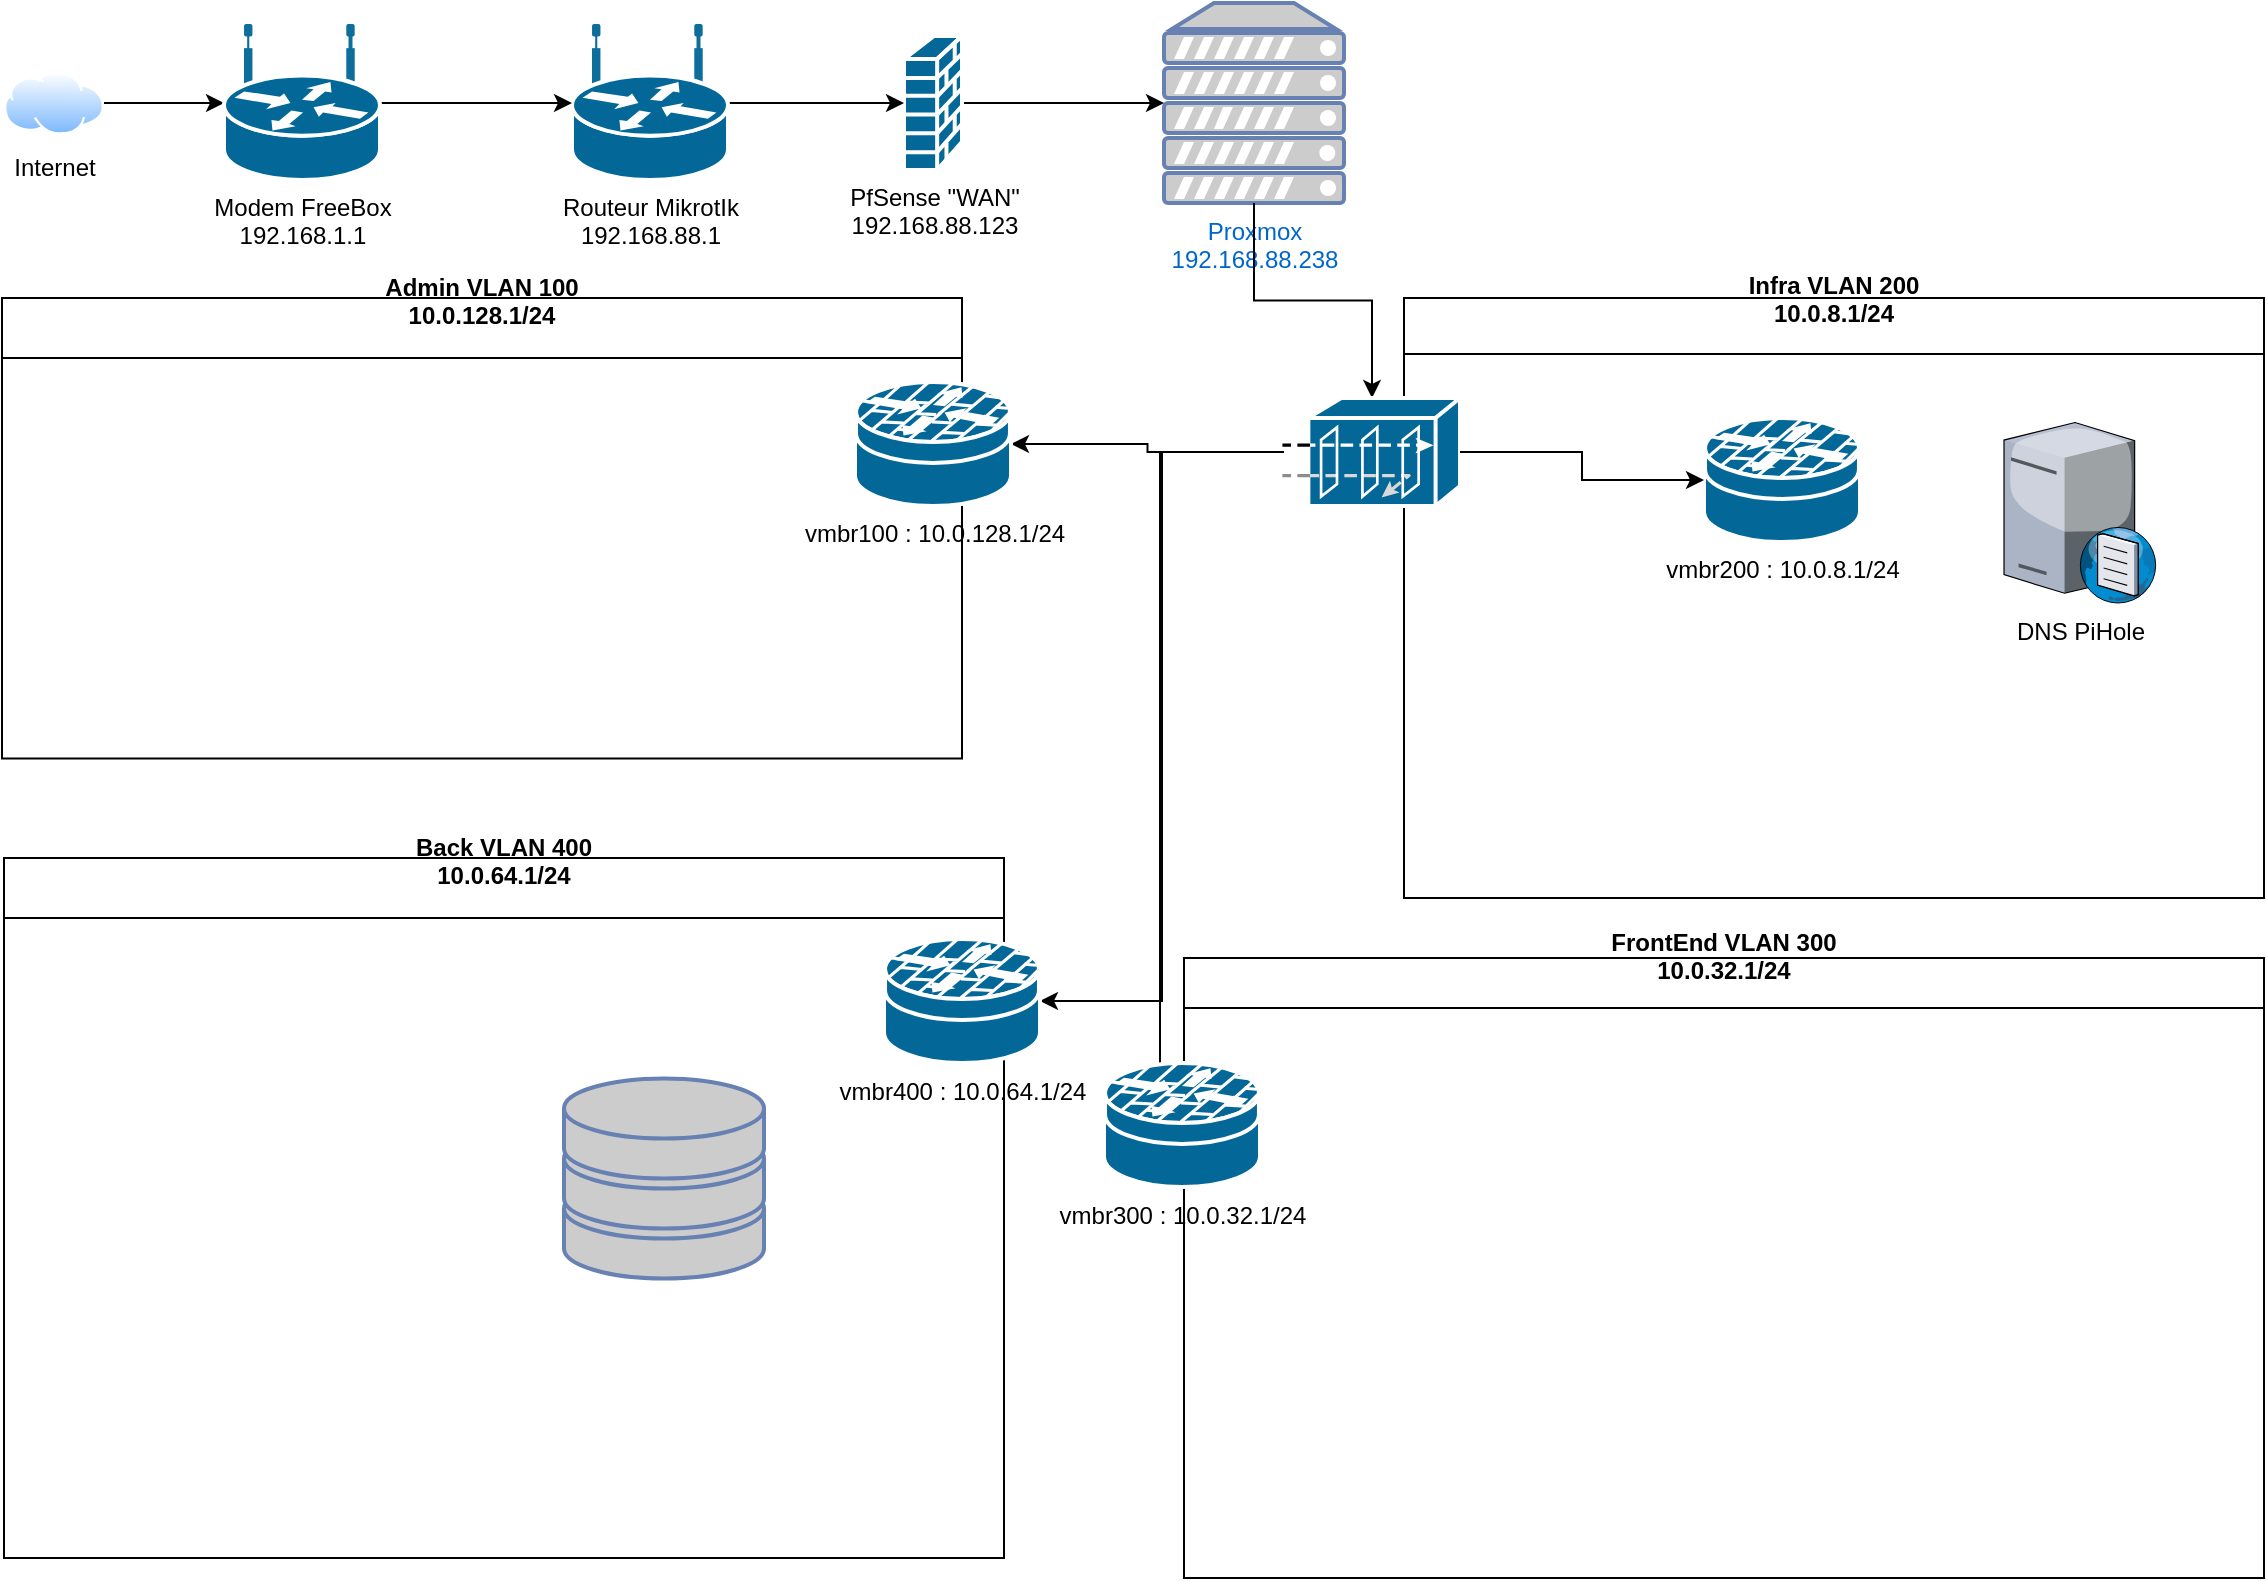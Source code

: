 <mxfile version="21.2.1" type="github">
  <diagram id="l8hXMBHkgcEJcSW0mbfh" name="Page-1">
    <mxGraphModel dx="2314" dy="1044" grid="1" gridSize="10" guides="1" tooltips="1" connect="1" arrows="1" fold="1" page="1" pageScale="1" pageWidth="1169" pageHeight="827" math="0" shadow="0">
      <root>
        <mxCell id="0" />
        <mxCell id="1" parent="0" />
        <mxCell id="D-P4FoIyVBjv3j4gOKvl-30" value="" style="edgeStyle=orthogonalEdgeStyle;rounded=0;orthogonalLoop=1;jettySize=auto;html=1;" edge="1" parent="1" source="D-P4FoIyVBjv3j4gOKvl-1" target="D-P4FoIyVBjv3j4gOKvl-29">
          <mxGeometry relative="1" as="geometry" />
        </mxCell>
        <mxCell id="D-P4FoIyVBjv3j4gOKvl-1" value="Internet" style="image;aspect=fixed;perimeter=ellipsePerimeter;html=1;align=center;shadow=0;dashed=0;spacingTop=3;image=img/lib/active_directory/internet_cloud.svg;" vertex="1" parent="1">
          <mxGeometry x="30" y="46.75" width="50" height="31.5" as="geometry" />
        </mxCell>
        <mxCell id="D-P4FoIyVBjv3j4gOKvl-10" value="&lt;div&gt;Proxmox&lt;/div&gt;&lt;div&gt;192.168.88.238&lt;br&gt;&lt;/div&gt;" style="fontColor=#0066CC;verticalAlign=top;verticalLabelPosition=bottom;labelPosition=center;align=center;html=1;outlineConnect=0;fillColor=#CCCCCC;strokeColor=#6881B3;gradientColor=none;gradientDirection=north;strokeWidth=2;shape=mxgraph.networks.server;" vertex="1" parent="1">
          <mxGeometry x="610" y="12.5" width="90" height="100" as="geometry" />
        </mxCell>
        <mxCell id="D-P4FoIyVBjv3j4gOKvl-27" value="" style="edgeStyle=orthogonalEdgeStyle;rounded=0;orthogonalLoop=1;jettySize=auto;html=1;" edge="1" parent="1" source="D-P4FoIyVBjv3j4gOKvl-21" target="D-P4FoIyVBjv3j4gOKvl-10">
          <mxGeometry relative="1" as="geometry" />
        </mxCell>
        <mxCell id="D-P4FoIyVBjv3j4gOKvl-21" value="&lt;div&gt;PfSense &quot;WAN&quot;&lt;/div&gt;&lt;div&gt;192.168.88.123&lt;br&gt;&lt;/div&gt;" style="shape=mxgraph.cisco.security.firewall;sketch=0;html=1;pointerEvents=1;dashed=0;fillColor=#036897;strokeColor=#ffffff;strokeWidth=2;verticalLabelPosition=bottom;verticalAlign=top;align=center;outlineConnect=0;" vertex="1" parent="1">
          <mxGeometry x="480" y="29" width="29" height="67" as="geometry" />
        </mxCell>
        <mxCell id="D-P4FoIyVBjv3j4gOKvl-26" value="" style="edgeStyle=orthogonalEdgeStyle;rounded=0;orthogonalLoop=1;jettySize=auto;html=1;" edge="1" parent="1" source="D-P4FoIyVBjv3j4gOKvl-22" target="D-P4FoIyVBjv3j4gOKvl-21">
          <mxGeometry relative="1" as="geometry" />
        </mxCell>
        <mxCell id="D-P4FoIyVBjv3j4gOKvl-22" value="&lt;div&gt;Routeur MikrotIk&lt;/div&gt;&lt;div&gt;192.168.88.1&lt;br&gt;&lt;/div&gt;" style="shape=mxgraph.cisco.routers.wireless_router;sketch=0;html=1;pointerEvents=1;dashed=0;fillColor=#036897;strokeColor=#ffffff;strokeWidth=2;verticalLabelPosition=bottom;verticalAlign=top;align=center;outlineConnect=0;" vertex="1" parent="1">
          <mxGeometry x="314" y="24" width="78" height="77" as="geometry" />
        </mxCell>
        <mxCell id="D-P4FoIyVBjv3j4gOKvl-28" value="" style="edgeStyle=orthogonalEdgeStyle;rounded=0;orthogonalLoop=1;jettySize=auto;html=1;" edge="1" parent="1" source="D-P4FoIyVBjv3j4gOKvl-10" target="D-P4FoIyVBjv3j4gOKvl-23">
          <mxGeometry relative="1" as="geometry">
            <mxPoint x="745" y="113" as="sourcePoint" />
            <mxPoint x="880" y="220" as="targetPoint" />
          </mxGeometry>
        </mxCell>
        <mxCell id="D-P4FoIyVBjv3j4gOKvl-43" style="edgeStyle=orthogonalEdgeStyle;rounded=0;orthogonalLoop=1;jettySize=auto;html=1;" edge="1" parent="1" source="D-P4FoIyVBjv3j4gOKvl-23" target="D-P4FoIyVBjv3j4gOKvl-36">
          <mxGeometry relative="1" as="geometry" />
        </mxCell>
        <mxCell id="D-P4FoIyVBjv3j4gOKvl-44" style="edgeStyle=orthogonalEdgeStyle;rounded=0;orthogonalLoop=1;jettySize=auto;html=1;entryX=1;entryY=0.5;entryDx=0;entryDy=0;entryPerimeter=0;" edge="1" parent="1" source="D-P4FoIyVBjv3j4gOKvl-23" target="D-P4FoIyVBjv3j4gOKvl-39">
          <mxGeometry relative="1" as="geometry" />
        </mxCell>
        <mxCell id="D-P4FoIyVBjv3j4gOKvl-47" style="edgeStyle=orthogonalEdgeStyle;rounded=0;orthogonalLoop=1;jettySize=auto;html=1;entryX=0.359;entryY=0.282;entryDx=0;entryDy=0;entryPerimeter=0;" edge="1" parent="1" source="D-P4FoIyVBjv3j4gOKvl-23" target="D-P4FoIyVBjv3j4gOKvl-42">
          <mxGeometry relative="1" as="geometry" />
        </mxCell>
        <mxCell id="D-P4FoIyVBjv3j4gOKvl-31" value="" style="edgeStyle=orthogonalEdgeStyle;rounded=0;orthogonalLoop=1;jettySize=auto;html=1;" edge="1" parent="1" source="D-P4FoIyVBjv3j4gOKvl-29" target="D-P4FoIyVBjv3j4gOKvl-22">
          <mxGeometry relative="1" as="geometry" />
        </mxCell>
        <mxCell id="D-P4FoIyVBjv3j4gOKvl-29" value="&lt;div&gt;Modem FreeBox&lt;/div&gt;&lt;div&gt;192.168.1.1&lt;br&gt;&lt;/div&gt;" style="shape=mxgraph.cisco.routers.wireless_router;sketch=0;html=1;pointerEvents=1;dashed=0;fillColor=#036897;strokeColor=#ffffff;strokeWidth=2;verticalLabelPosition=bottom;verticalAlign=top;align=center;outlineConnect=0;" vertex="1" parent="1">
          <mxGeometry x="140" y="24" width="78" height="77" as="geometry" />
        </mxCell>
        <mxCell id="D-P4FoIyVBjv3j4gOKvl-32" value="Infra VLAN 200&#xa;10.0.8.1/24&#xa; &#xa;" style="swimlane;startSize=28;" vertex="1" parent="1">
          <mxGeometry x="730" y="160" width="430" height="300" as="geometry" />
        </mxCell>
        <mxCell id="D-P4FoIyVBjv3j4gOKvl-16" value="DNS PiHole" style="verticalLabelPosition=bottom;sketch=0;aspect=fixed;html=1;verticalAlign=top;strokeColor=none;align=center;outlineConnect=0;shape=mxgraph.citrix.dns_server;" vertex="1" parent="D-P4FoIyVBjv3j4gOKvl-32">
          <mxGeometry x="300" y="60" width="76.5" height="92.5" as="geometry" />
        </mxCell>
        <mxCell id="D-P4FoIyVBjv3j4gOKvl-33" value="vmbr200 : 10.0.8.1/24" style="shape=mxgraph.cisco.security.router_firewall;sketch=0;html=1;pointerEvents=1;dashed=0;fillColor=#036897;strokeColor=#ffffff;strokeWidth=2;verticalLabelPosition=bottom;verticalAlign=top;align=center;outlineConnect=0;" vertex="1" parent="D-P4FoIyVBjv3j4gOKvl-32">
          <mxGeometry x="150" y="60" width="78" height="62" as="geometry" />
        </mxCell>
        <mxCell id="D-P4FoIyVBjv3j4gOKvl-23" value="" style="shape=mxgraph.cisco.security.guard;sketch=0;html=1;pointerEvents=1;dashed=0;fillColor=#036897;strokeColor=#ffffff;strokeWidth=2;verticalLabelPosition=bottom;verticalAlign=top;align=center;outlineConnect=0;" vertex="1" parent="D-P4FoIyVBjv3j4gOKvl-32">
          <mxGeometry x="-60" y="50" width="88" height="54" as="geometry" />
        </mxCell>
        <mxCell id="D-P4FoIyVBjv3j4gOKvl-18" value="" style="edgeStyle=orthogonalEdgeStyle;rounded=0;orthogonalLoop=1;jettySize=auto;html=1;" edge="1" parent="D-P4FoIyVBjv3j4gOKvl-32" source="D-P4FoIyVBjv3j4gOKvl-23" target="D-P4FoIyVBjv3j4gOKvl-33">
          <mxGeometry relative="1" as="geometry">
            <mxPoint x="150" y="60" as="targetPoint" />
          </mxGeometry>
        </mxCell>
        <mxCell id="D-P4FoIyVBjv3j4gOKvl-34" value="Admin VLAN 100&#xa;10.0.128.1/24&#xa; &#xa;" style="swimlane;startSize=30;" vertex="1" parent="1">
          <mxGeometry x="29" y="160" width="480" height="230.25" as="geometry" />
        </mxCell>
        <mxCell id="D-P4FoIyVBjv3j4gOKvl-36" value="vmbr100 : 10.0.128.1/24" style="shape=mxgraph.cisco.security.router_firewall;sketch=0;html=1;pointerEvents=1;dashed=0;fillColor=#036897;strokeColor=#ffffff;strokeWidth=2;verticalLabelPosition=bottom;verticalAlign=top;align=center;outlineConnect=0;" vertex="1" parent="D-P4FoIyVBjv3j4gOKvl-34">
          <mxGeometry x="426.5" y="42" width="78" height="62" as="geometry" />
        </mxCell>
        <mxCell id="D-P4FoIyVBjv3j4gOKvl-37" value="Back VLAN 400&#xa;10.0.64.1/24&#xa; &#xa;" style="swimlane;startSize=30;" vertex="1" parent="1">
          <mxGeometry x="30" y="440" width="500" height="350" as="geometry" />
        </mxCell>
        <mxCell id="D-P4FoIyVBjv3j4gOKvl-39" value="vmbr400 : 10.0.64.1/24" style="shape=mxgraph.cisco.security.router_firewall;sketch=0;html=1;pointerEvents=1;dashed=0;fillColor=#036897;strokeColor=#ffffff;strokeWidth=2;verticalLabelPosition=bottom;verticalAlign=top;align=center;outlineConnect=0;" vertex="1" parent="D-P4FoIyVBjv3j4gOKvl-37">
          <mxGeometry x="440" y="40.5" width="78" height="62" as="geometry" />
        </mxCell>
        <mxCell id="D-P4FoIyVBjv3j4gOKvl-20" value="" style="fontColor=#0066CC;verticalAlign=top;verticalLabelPosition=bottom;labelPosition=center;align=center;html=1;outlineConnect=0;fillColor=#CCCCCC;strokeColor=#6881B3;gradientColor=none;gradientDirection=north;strokeWidth=2;shape=mxgraph.networks.storage;" vertex="1" parent="D-P4FoIyVBjv3j4gOKvl-37">
          <mxGeometry x="280" y="110.25" width="100" height="100" as="geometry" />
        </mxCell>
        <mxCell id="D-P4FoIyVBjv3j4gOKvl-40" value="FrontEnd VLAN 300&#xa;10.0.32.1/24&#xa; &#xa;" style="swimlane;startSize=25;" vertex="1" parent="1">
          <mxGeometry x="620" y="490" width="540" height="310" as="geometry" />
        </mxCell>
        <mxCell id="D-P4FoIyVBjv3j4gOKvl-42" value="vmbr300 : 10.0.32.1/24" style="shape=mxgraph.cisco.security.router_firewall;sketch=0;html=1;pointerEvents=1;dashed=0;fillColor=#036897;strokeColor=#ffffff;strokeWidth=2;verticalLabelPosition=bottom;verticalAlign=top;align=center;outlineConnect=0;" vertex="1" parent="D-P4FoIyVBjv3j4gOKvl-40">
          <mxGeometry x="-40" y="52.5" width="78" height="62" as="geometry" />
        </mxCell>
      </root>
    </mxGraphModel>
  </diagram>
</mxfile>

